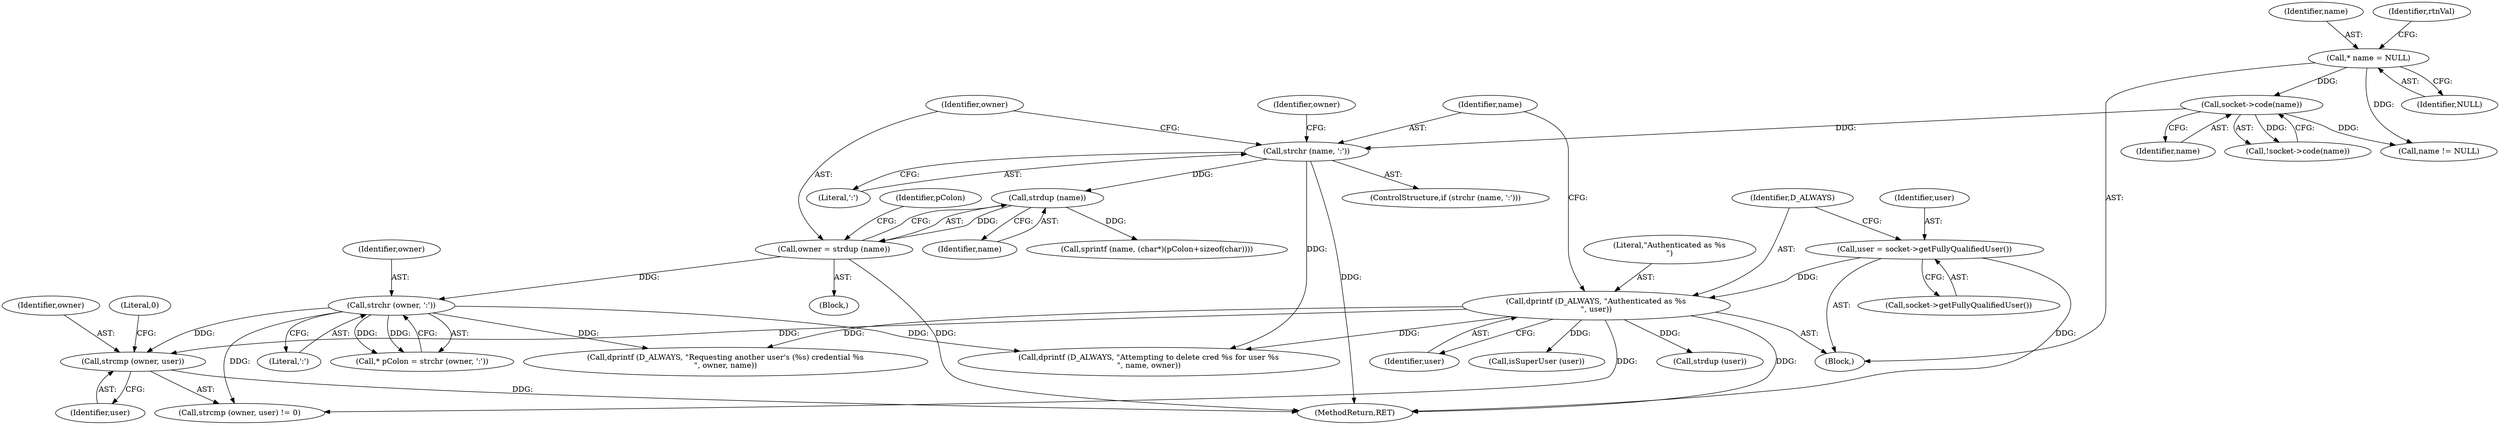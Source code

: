 digraph "0_htcondor_5e5571d1a431eb3c61977b6dd6ec90186ef79867_0@API" {
"1000196" [label="(Call,strcmp (owner, user))"];
"1000179" [label="(Call,strchr (owner, ':'))"];
"1000172" [label="(Call,owner = strdup (name))"];
"1000174" [label="(Call,strdup (name))"];
"1000168" [label="(Call,strchr (name, ':'))"];
"1000153" [label="(Call,socket->code(name))"];
"1000109" [label="(Call,* name = NULL)"];
"1000163" [label="(Call,dprintf (D_ALWAYS, \"Authenticated as %s\n\", user))"];
"1000160" [label="(Call,user = socket->getFullyQualifiedUser())"];
"1000175" [label="(Identifier,name)"];
"1000226" [label="(Call,strdup (user))"];
"1000154" [label="(Identifier,name)"];
"1000195" [label="(Call,strcmp (owner, user) != 0)"];
"1000228" [label="(Call,dprintf (D_ALWAYS, \"Attempting to delete cred %s for user %s\n\", name, owner))"];
"1000180" [label="(Identifier,owner)"];
"1000162" [label="(Call,socket->getFullyQualifiedUser())"];
"1000314" [label="(MethodReturn,RET)"];
"1000153" [label="(Call,socket->code(name))"];
"1000110" [label="(Identifier,name)"];
"1000168" [label="(Call,strchr (name, ':'))"];
"1000163" [label="(Call,dprintf (D_ALWAYS, \"Authenticated as %s\n\", user))"];
"1000173" [label="(Identifier,owner)"];
"1000186" [label="(Call,sprintf (name, (char*)(pColon+sizeof(char))))"];
"1000170" [label="(Literal,':')"];
"1000161" [label="(Identifier,user)"];
"1000177" [label="(Call,* pColon = strchr (owner, ':'))"];
"1000164" [label="(Identifier,D_ALWAYS)"];
"1000111" [label="(Identifier,NULL)"];
"1000174" [label="(Call,strdup (name))"];
"1000169" [label="(Identifier,name)"];
"1000160" [label="(Call,user = socket->getFullyQualifiedUser())"];
"1000165" [label="(Literal,\"Authenticated as %s\n\")"];
"1000198" [label="(Identifier,user)"];
"1000107" [label="(Block,)"];
"1000197" [label="(Identifier,owner)"];
"1000152" [label="(Call,!socket->code(name))"];
"1000196" [label="(Call,strcmp (owner, user))"];
"1000199" [label="(Literal,0)"];
"1000225" [label="(Identifier,owner)"];
"1000201" [label="(Call,dprintf (D_ALWAYS, \"Requesting another user's (%s) credential %s\n\", owner, name))"];
"1000178" [label="(Identifier,pColon)"];
"1000306" [label="(Call,name != NULL)"];
"1000167" [label="(ControlStructure,if (strchr (name, ':')))"];
"1000114" [label="(Identifier,rtnVal)"];
"1000171" [label="(Block,)"];
"1000166" [label="(Identifier,user)"];
"1000181" [label="(Literal,':')"];
"1000208" [label="(Call,isSuperUser (user))"];
"1000109" [label="(Call,* name = NULL)"];
"1000179" [label="(Call,strchr (owner, ':'))"];
"1000172" [label="(Call,owner = strdup (name))"];
"1000196" -> "1000195"  [label="AST: "];
"1000196" -> "1000198"  [label="CFG: "];
"1000197" -> "1000196"  [label="AST: "];
"1000198" -> "1000196"  [label="AST: "];
"1000199" -> "1000196"  [label="CFG: "];
"1000196" -> "1000314"  [label="DDG: "];
"1000179" -> "1000196"  [label="DDG: "];
"1000163" -> "1000196"  [label="DDG: "];
"1000179" -> "1000177"  [label="AST: "];
"1000179" -> "1000181"  [label="CFG: "];
"1000180" -> "1000179"  [label="AST: "];
"1000181" -> "1000179"  [label="AST: "];
"1000177" -> "1000179"  [label="CFG: "];
"1000179" -> "1000177"  [label="DDG: "];
"1000179" -> "1000177"  [label="DDG: "];
"1000172" -> "1000179"  [label="DDG: "];
"1000179" -> "1000195"  [label="DDG: "];
"1000179" -> "1000201"  [label="DDG: "];
"1000179" -> "1000228"  [label="DDG: "];
"1000172" -> "1000171"  [label="AST: "];
"1000172" -> "1000174"  [label="CFG: "];
"1000173" -> "1000172"  [label="AST: "];
"1000174" -> "1000172"  [label="AST: "];
"1000178" -> "1000172"  [label="CFG: "];
"1000172" -> "1000314"  [label="DDG: "];
"1000174" -> "1000172"  [label="DDG: "];
"1000174" -> "1000175"  [label="CFG: "];
"1000175" -> "1000174"  [label="AST: "];
"1000168" -> "1000174"  [label="DDG: "];
"1000174" -> "1000186"  [label="DDG: "];
"1000168" -> "1000167"  [label="AST: "];
"1000168" -> "1000170"  [label="CFG: "];
"1000169" -> "1000168"  [label="AST: "];
"1000170" -> "1000168"  [label="AST: "];
"1000173" -> "1000168"  [label="CFG: "];
"1000225" -> "1000168"  [label="CFG: "];
"1000168" -> "1000314"  [label="DDG: "];
"1000153" -> "1000168"  [label="DDG: "];
"1000168" -> "1000228"  [label="DDG: "];
"1000153" -> "1000152"  [label="AST: "];
"1000153" -> "1000154"  [label="CFG: "];
"1000154" -> "1000153"  [label="AST: "];
"1000152" -> "1000153"  [label="CFG: "];
"1000153" -> "1000152"  [label="DDG: "];
"1000109" -> "1000153"  [label="DDG: "];
"1000153" -> "1000306"  [label="DDG: "];
"1000109" -> "1000107"  [label="AST: "];
"1000109" -> "1000111"  [label="CFG: "];
"1000110" -> "1000109"  [label="AST: "];
"1000111" -> "1000109"  [label="AST: "];
"1000114" -> "1000109"  [label="CFG: "];
"1000109" -> "1000306"  [label="DDG: "];
"1000163" -> "1000107"  [label="AST: "];
"1000163" -> "1000166"  [label="CFG: "];
"1000164" -> "1000163"  [label="AST: "];
"1000165" -> "1000163"  [label="AST: "];
"1000166" -> "1000163"  [label="AST: "];
"1000169" -> "1000163"  [label="CFG: "];
"1000163" -> "1000314"  [label="DDG: "];
"1000160" -> "1000163"  [label="DDG: "];
"1000163" -> "1000195"  [label="DDG: "];
"1000163" -> "1000201"  [label="DDG: "];
"1000163" -> "1000208"  [label="DDG: "];
"1000163" -> "1000226"  [label="DDG: "];
"1000163" -> "1000228"  [label="DDG: "];
"1000160" -> "1000107"  [label="AST: "];
"1000160" -> "1000162"  [label="CFG: "];
"1000161" -> "1000160"  [label="AST: "];
"1000162" -> "1000160"  [label="AST: "];
"1000164" -> "1000160"  [label="CFG: "];
"1000160" -> "1000314"  [label="DDG: "];
}
